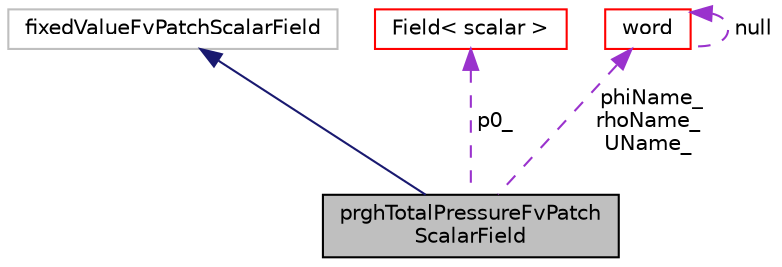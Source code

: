 digraph "prghTotalPressureFvPatchScalarField"
{
  bgcolor="transparent";
  edge [fontname="Helvetica",fontsize="10",labelfontname="Helvetica",labelfontsize="10"];
  node [fontname="Helvetica",fontsize="10",shape=record];
  Node1 [label="prghTotalPressureFvPatch\lScalarField",height=0.2,width=0.4,color="black", fillcolor="grey75", style="filled", fontcolor="black"];
  Node2 -> Node1 [dir="back",color="midnightblue",fontsize="10",style="solid",fontname="Helvetica"];
  Node2 [label="fixedValueFvPatchScalarField",height=0.2,width=0.4,color="grey75"];
  Node3 -> Node1 [dir="back",color="darkorchid3",fontsize="10",style="dashed",label=" p0_" ,fontname="Helvetica"];
  Node3 [label="Field\< scalar \>",height=0.2,width=0.4,color="red",URL="$a00765.html"];
  Node4 -> Node1 [dir="back",color="darkorchid3",fontsize="10",style="dashed",label=" phiName_\nrhoName_\nUName_" ,fontname="Helvetica"];
  Node4 [label="word",height=0.2,width=0.4,color="red",URL="$a02969.html",tooltip="A class for handling words, derived from string. "];
  Node4 -> Node4 [dir="back",color="darkorchid3",fontsize="10",style="dashed",label=" null" ,fontname="Helvetica"];
}
